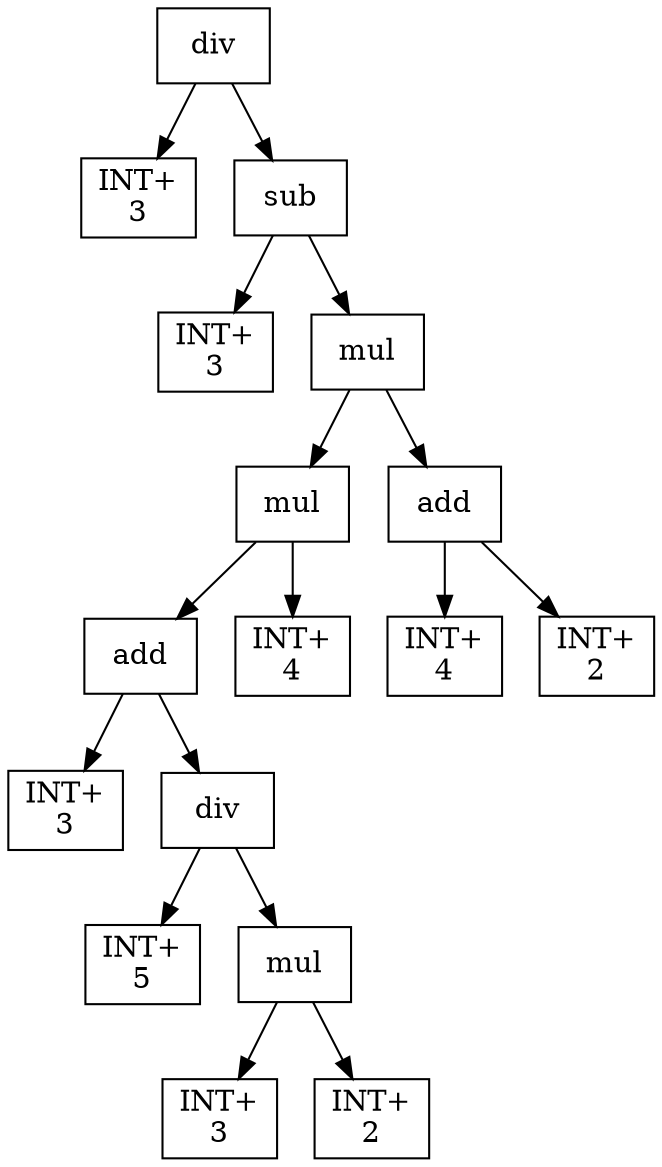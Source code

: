 digraph expr {
  node [shape=box];
  n1 [label="div"];
  n2 [label="INT+\n3"];
  n3 [label="sub"];
  n4 [label="INT+\n3"];
  n5 [label="mul"];
  n6 [label="mul"];
  n7 [label="add"];
  n8 [label="INT+\n3"];
  n9 [label="div"];
  n10 [label="INT+\n5"];
  n11 [label="mul"];
  n12 [label="INT+\n3"];
  n13 [label="INT+\n2"];
  n11 -> n12;
  n11 -> n13;
  n9 -> n10;
  n9 -> n11;
  n7 -> n8;
  n7 -> n9;
  n14 [label="INT+\n4"];
  n6 -> n7;
  n6 -> n14;
  n15 [label="add"];
  n16 [label="INT+\n4"];
  n17 [label="INT+\n2"];
  n15 -> n16;
  n15 -> n17;
  n5 -> n6;
  n5 -> n15;
  n3 -> n4;
  n3 -> n5;
  n1 -> n2;
  n1 -> n3;
}